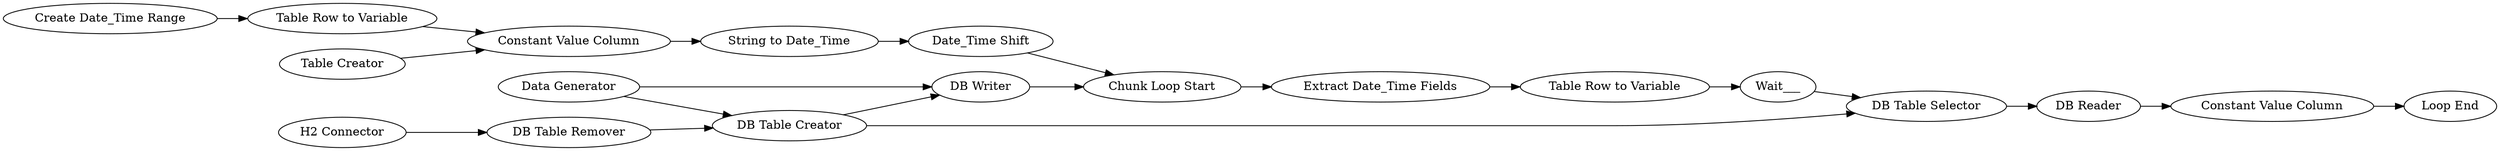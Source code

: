 digraph {
	"-8542508203022425854_91" [label="Table Row to Variable"]
	"-8542508203022425854_68" [label="DB Table Remover"]
	"-8542508203022425854_90" [label="String to Date_Time"]
	"-8542508203022425854_94" [label="Constant Value Column"]
	"-8542508203022425854_75" [label="DB Writer"]
	"-8542508203022425854_95" [label="Loop End"]
	"-8542508203022425854_69" [label="DB Table Creator"]
	"-8542508203022425854_79" [label="Create Date_Time Range"]
	"-8542508203022425854_93" [label="DB Reader"]
	"-8542508203022425854_85" [label="Chunk Loop Start"]
	"-8542508203022425854_70" [label="Data Generator"]
	"-8542508203022425854_81" [label="Date_Time Shift"]
	"-8542508203022425854_88" [label="Table Row to Variable"]
	"-8542508203022425854_72" [label="DB Table Selector"]
	"-8542508203022425854_2" [label="H2 Connector"]
	"-8542508203022425854_78" [label=Wait___]
	"-8542508203022425854_87" [label="Extract Date_Time Fields"]
	"-8542508203022425854_92" [label="Constant Value Column"]
	"-8542508203022425854_77" [label="Table Creator"]
	"-8542508203022425854_81" -> "-8542508203022425854_85"
	"-8542508203022425854_88" -> "-8542508203022425854_78"
	"-8542508203022425854_2" -> "-8542508203022425854_68"
	"-8542508203022425854_69" -> "-8542508203022425854_72"
	"-8542508203022425854_75" -> "-8542508203022425854_85"
	"-8542508203022425854_85" -> "-8542508203022425854_87"
	"-8542508203022425854_70" -> "-8542508203022425854_69"
	"-8542508203022425854_69" -> "-8542508203022425854_75"
	"-8542508203022425854_79" -> "-8542508203022425854_91"
	"-8542508203022425854_92" -> "-8542508203022425854_90"
	"-8542508203022425854_90" -> "-8542508203022425854_81"
	"-8542508203022425854_77" -> "-8542508203022425854_92"
	"-8542508203022425854_91" -> "-8542508203022425854_92"
	"-8542508203022425854_93" -> "-8542508203022425854_94"
	"-8542508203022425854_87" -> "-8542508203022425854_88"
	"-8542508203022425854_70" -> "-8542508203022425854_75"
	"-8542508203022425854_78" -> "-8542508203022425854_72"
	"-8542508203022425854_94" -> "-8542508203022425854_95"
	"-8542508203022425854_72" -> "-8542508203022425854_93"
	"-8542508203022425854_68" -> "-8542508203022425854_69"
	rankdir=LR
}
